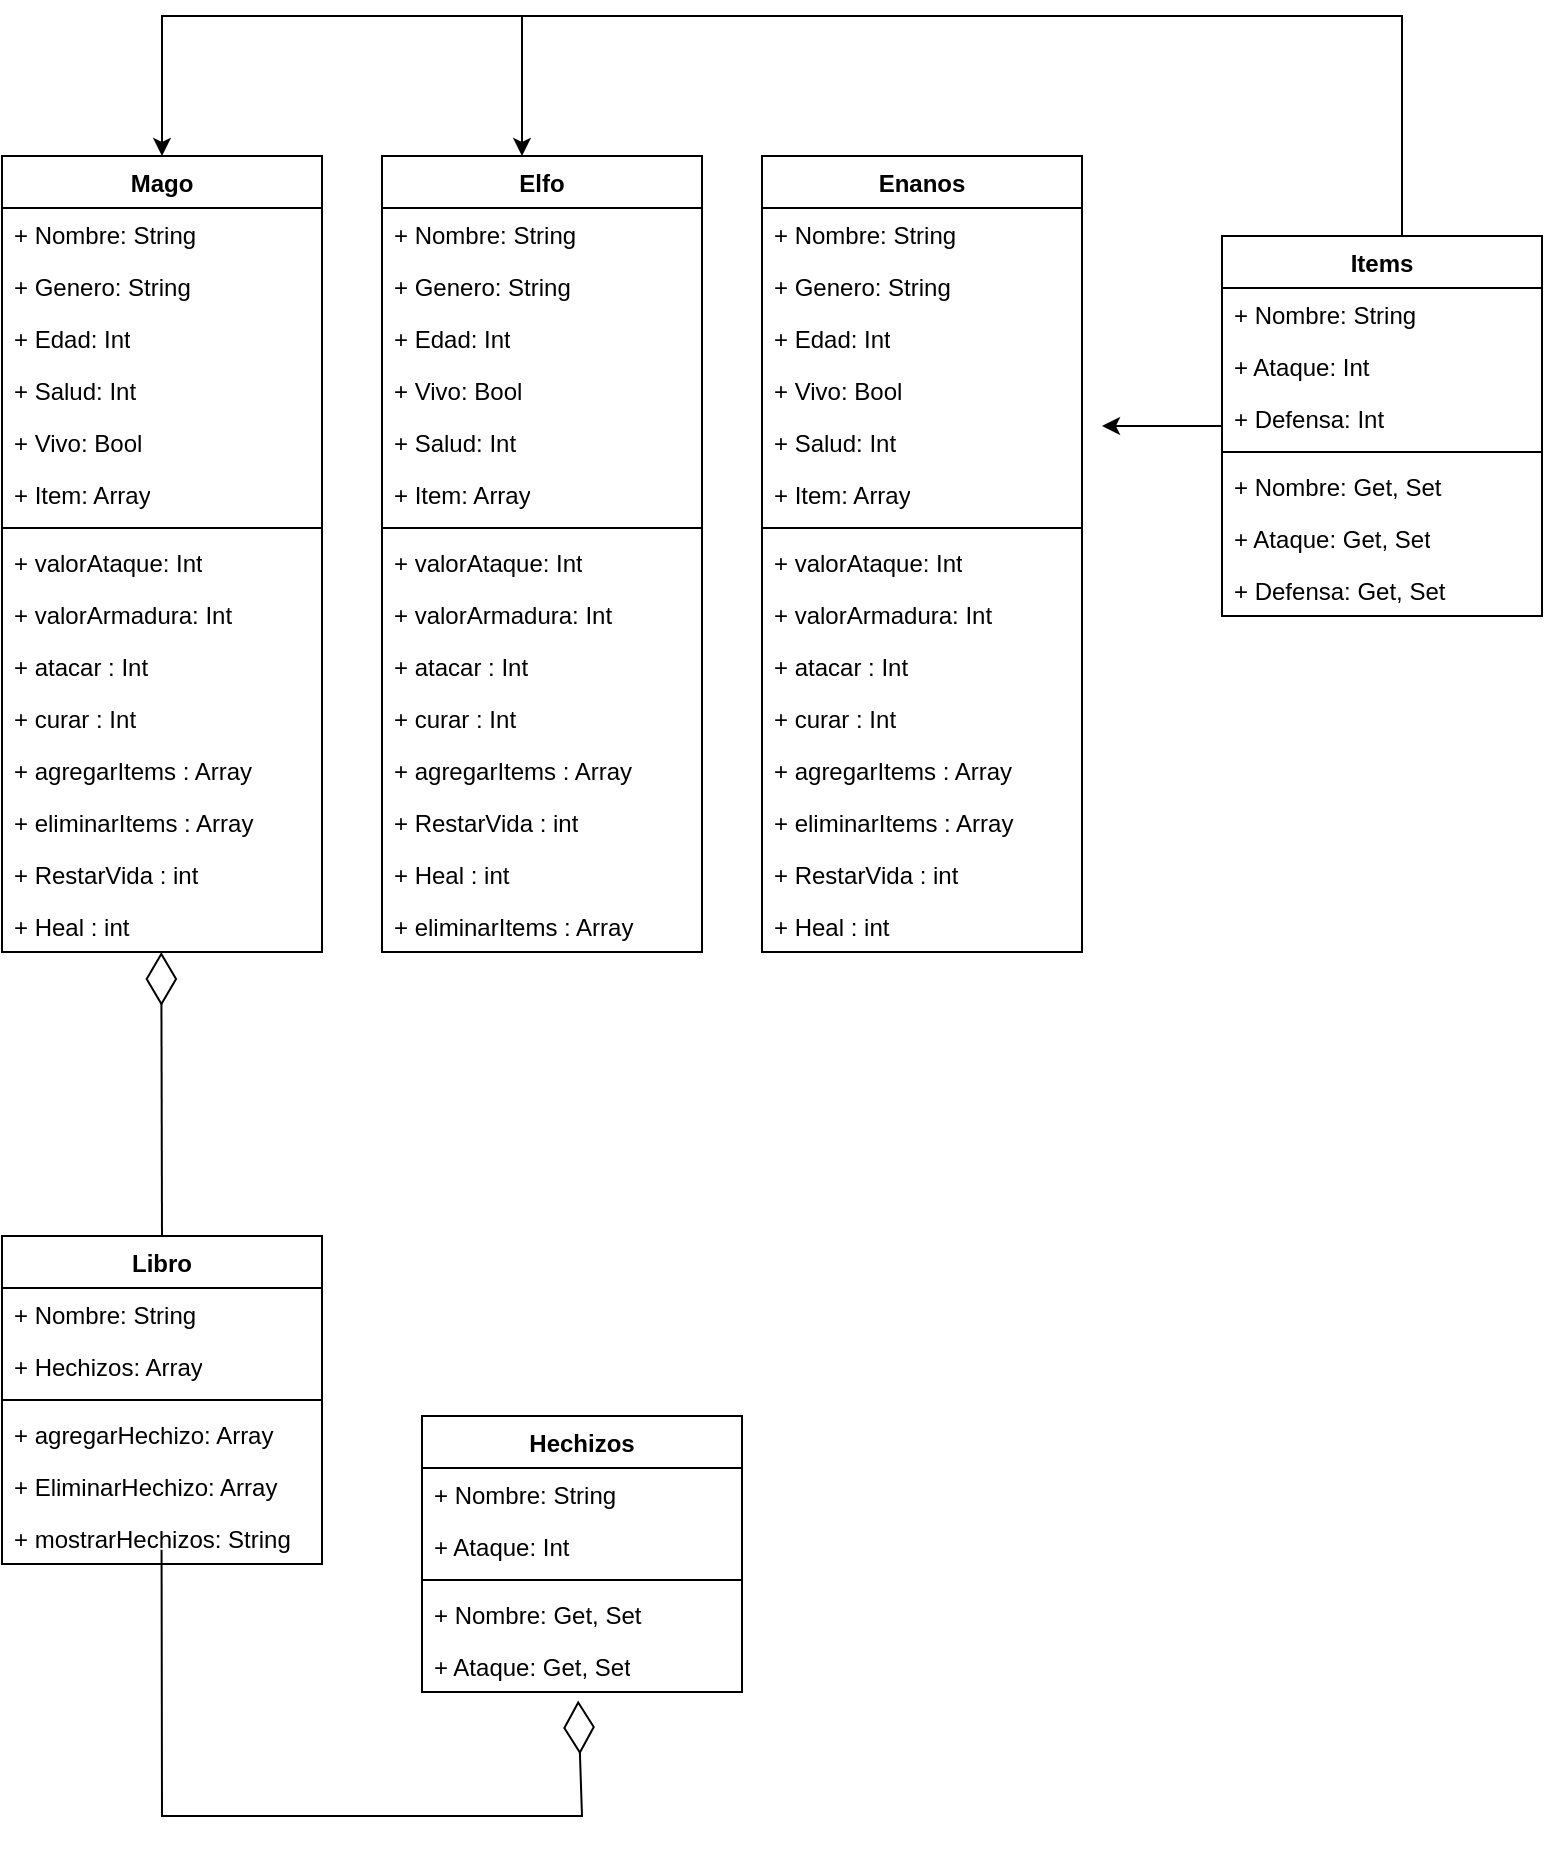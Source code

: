 <mxfile version="24.7.8">
  <diagram name="Página-1" id="0CA3hAxMCq3za5khAhrY">
    <mxGraphModel dx="724" dy="428" grid="1" gridSize="10" guides="1" tooltips="1" connect="1" arrows="1" fold="1" page="1" pageScale="1" pageWidth="827" pageHeight="1169" math="0" shadow="0">
      <root>
        <mxCell id="0" />
        <mxCell id="1" parent="0" />
        <mxCell id="MAFXYjccX8p-bkVWWiqC-1" value="Mago" style="swimlane;fontStyle=1;align=center;verticalAlign=top;childLayout=stackLayout;horizontal=1;startSize=26;horizontalStack=0;resizeParent=1;resizeParentMax=0;resizeLast=0;collapsible=1;marginBottom=0;whiteSpace=wrap;html=1;" parent="1" vertex="1">
          <mxGeometry x="40" y="250" width="160" height="398" as="geometry" />
        </mxCell>
        <mxCell id="MAFXYjccX8p-bkVWWiqC-2" value="+ Nombre: String" style="text;strokeColor=none;fillColor=none;align=left;verticalAlign=top;spacingLeft=4;spacingRight=4;overflow=hidden;rotatable=0;points=[[0,0.5],[1,0.5]];portConstraint=eastwest;whiteSpace=wrap;html=1;" parent="MAFXYjccX8p-bkVWWiqC-1" vertex="1">
          <mxGeometry y="26" width="160" height="26" as="geometry" />
        </mxCell>
        <mxCell id="MAFXYjccX8p-bkVWWiqC-5" value="+ Genero: String" style="text;strokeColor=none;fillColor=none;align=left;verticalAlign=top;spacingLeft=4;spacingRight=4;overflow=hidden;rotatable=0;points=[[0,0.5],[1,0.5]];portConstraint=eastwest;whiteSpace=wrap;html=1;" parent="MAFXYjccX8p-bkVWWiqC-1" vertex="1">
          <mxGeometry y="52" width="160" height="26" as="geometry" />
        </mxCell>
        <mxCell id="MAFXYjccX8p-bkVWWiqC-6" value="+ Edad: Int" style="text;strokeColor=none;fillColor=none;align=left;verticalAlign=top;spacingLeft=4;spacingRight=4;overflow=hidden;rotatable=0;points=[[0,0.5],[1,0.5]];portConstraint=eastwest;whiteSpace=wrap;html=1;" parent="MAFXYjccX8p-bkVWWiqC-1" vertex="1">
          <mxGeometry y="78" width="160" height="26" as="geometry" />
        </mxCell>
        <mxCell id="MAFXYjccX8p-bkVWWiqC-7" value="+ Salud: Int" style="text;strokeColor=none;fillColor=none;align=left;verticalAlign=top;spacingLeft=4;spacingRight=4;overflow=hidden;rotatable=0;points=[[0,0.5],[1,0.5]];portConstraint=eastwest;whiteSpace=wrap;html=1;" parent="MAFXYjccX8p-bkVWWiqC-1" vertex="1">
          <mxGeometry y="104" width="160" height="26" as="geometry" />
        </mxCell>
        <mxCell id="oSrTfix0zcJ84h4oc8Rf-2" value="+ Vivo: Bool" style="text;strokeColor=none;fillColor=none;align=left;verticalAlign=top;spacingLeft=4;spacingRight=4;overflow=hidden;rotatable=0;points=[[0,0.5],[1,0.5]];portConstraint=eastwest;whiteSpace=wrap;html=1;" vertex="1" parent="MAFXYjccX8p-bkVWWiqC-1">
          <mxGeometry y="130" width="160" height="26" as="geometry" />
        </mxCell>
        <mxCell id="MAFXYjccX8p-bkVWWiqC-35" value="+ Item: Array" style="text;strokeColor=none;fillColor=none;align=left;verticalAlign=top;spacingLeft=4;spacingRight=4;overflow=hidden;rotatable=0;points=[[0,0.5],[1,0.5]];portConstraint=eastwest;whiteSpace=wrap;html=1;" parent="MAFXYjccX8p-bkVWWiqC-1" vertex="1">
          <mxGeometry y="156" width="160" height="26" as="geometry" />
        </mxCell>
        <mxCell id="MAFXYjccX8p-bkVWWiqC-3" value="" style="line;strokeWidth=1;fillColor=none;align=left;verticalAlign=middle;spacingTop=-1;spacingLeft=3;spacingRight=3;rotatable=0;labelPosition=right;points=[];portConstraint=eastwest;strokeColor=inherit;" parent="MAFXYjccX8p-bkVWWiqC-1" vertex="1">
          <mxGeometry y="182" width="160" height="8" as="geometry" />
        </mxCell>
        <mxCell id="MAFXYjccX8p-bkVWWiqC-4" value="+ valorAtaque: Int" style="text;strokeColor=none;fillColor=none;align=left;verticalAlign=top;spacingLeft=4;spacingRight=4;overflow=hidden;rotatable=0;points=[[0,0.5],[1,0.5]];portConstraint=eastwest;whiteSpace=wrap;html=1;" parent="MAFXYjccX8p-bkVWWiqC-1" vertex="1">
          <mxGeometry y="190" width="160" height="26" as="geometry" />
        </mxCell>
        <mxCell id="MAFXYjccX8p-bkVWWiqC-33" value="+ valorArmadura: Int" style="text;strokeColor=none;fillColor=none;align=left;verticalAlign=top;spacingLeft=4;spacingRight=4;overflow=hidden;rotatable=0;points=[[0,0.5],[1,0.5]];portConstraint=eastwest;whiteSpace=wrap;html=1;" parent="MAFXYjccX8p-bkVWWiqC-1" vertex="1">
          <mxGeometry y="216" width="160" height="26" as="geometry" />
        </mxCell>
        <mxCell id="MAFXYjccX8p-bkVWWiqC-34" value="+ atacar : Int" style="text;strokeColor=none;fillColor=none;align=left;verticalAlign=top;spacingLeft=4;spacingRight=4;overflow=hidden;rotatable=0;points=[[0,0.5],[1,0.5]];portConstraint=eastwest;whiteSpace=wrap;html=1;" parent="MAFXYjccX8p-bkVWWiqC-1" vertex="1">
          <mxGeometry y="242" width="160" height="26" as="geometry" />
        </mxCell>
        <mxCell id="MAFXYjccX8p-bkVWWiqC-36" value="+ curar : Int" style="text;strokeColor=none;fillColor=none;align=left;verticalAlign=top;spacingLeft=4;spacingRight=4;overflow=hidden;rotatable=0;points=[[0,0.5],[1,0.5]];portConstraint=eastwest;whiteSpace=wrap;html=1;" parent="MAFXYjccX8p-bkVWWiqC-1" vertex="1">
          <mxGeometry y="268" width="160" height="26" as="geometry" />
        </mxCell>
        <mxCell id="MAFXYjccX8p-bkVWWiqC-38" value="+ agregarItems : Array" style="text;strokeColor=none;fillColor=none;align=left;verticalAlign=top;spacingLeft=4;spacingRight=4;overflow=hidden;rotatable=0;points=[[0,0.5],[1,0.5]];portConstraint=eastwest;whiteSpace=wrap;html=1;" parent="MAFXYjccX8p-bkVWWiqC-1" vertex="1">
          <mxGeometry y="294" width="160" height="26" as="geometry" />
        </mxCell>
        <mxCell id="oSrTfix0zcJ84h4oc8Rf-5" value="+ eliminarItems : Array" style="text;strokeColor=none;fillColor=none;align=left;verticalAlign=top;spacingLeft=4;spacingRight=4;overflow=hidden;rotatable=0;points=[[0,0.5],[1,0.5]];portConstraint=eastwest;whiteSpace=wrap;html=1;" vertex="1" parent="MAFXYjccX8p-bkVWWiqC-1">
          <mxGeometry y="320" width="160" height="26" as="geometry" />
        </mxCell>
        <mxCell id="MAFXYjccX8p-bkVWWiqC-39" value="+ RestarVida : int" style="text;strokeColor=none;fillColor=none;align=left;verticalAlign=top;spacingLeft=4;spacingRight=4;overflow=hidden;rotatable=0;points=[[0,0.5],[1,0.5]];portConstraint=eastwest;whiteSpace=wrap;html=1;" parent="MAFXYjccX8p-bkVWWiqC-1" vertex="1">
          <mxGeometry y="346" width="160" height="26" as="geometry" />
        </mxCell>
        <mxCell id="oSrTfix0zcJ84h4oc8Rf-6" value="+ Heal : int" style="text;strokeColor=none;fillColor=none;align=left;verticalAlign=top;spacingLeft=4;spacingRight=4;overflow=hidden;rotatable=0;points=[[0,0.5],[1,0.5]];portConstraint=eastwest;whiteSpace=wrap;html=1;" vertex="1" parent="MAFXYjccX8p-bkVWWiqC-1">
          <mxGeometry y="372" width="160" height="26" as="geometry" />
        </mxCell>
        <mxCell id="4qDm0qYGXs3KTyD7j0tI-27" value="" style="edgeStyle=orthogonalEdgeStyle;rounded=0;orthogonalLoop=1;jettySize=auto;html=1;" parent="1" source="MAFXYjccX8p-bkVWWiqC-40" edge="1">
          <mxGeometry relative="1" as="geometry">
            <mxPoint x="590" y="385" as="targetPoint" />
          </mxGeometry>
        </mxCell>
        <mxCell id="MAFXYjccX8p-bkVWWiqC-40" value="Items" style="swimlane;fontStyle=1;align=center;verticalAlign=top;childLayout=stackLayout;horizontal=1;startSize=26;horizontalStack=0;resizeParent=1;resizeParentMax=0;resizeLast=0;collapsible=1;marginBottom=0;whiteSpace=wrap;html=1;" parent="1" vertex="1">
          <mxGeometry x="650" y="290" width="160" height="190" as="geometry" />
        </mxCell>
        <mxCell id="MAFXYjccX8p-bkVWWiqC-41" value="+ Nombre: String" style="text;strokeColor=none;fillColor=none;align=left;verticalAlign=top;spacingLeft=4;spacingRight=4;overflow=hidden;rotatable=0;points=[[0,0.5],[1,0.5]];portConstraint=eastwest;whiteSpace=wrap;html=1;" parent="MAFXYjccX8p-bkVWWiqC-40" vertex="1">
          <mxGeometry y="26" width="160" height="26" as="geometry" />
        </mxCell>
        <mxCell id="MAFXYjccX8p-bkVWWiqC-42" value="+ Ataque: Int" style="text;strokeColor=none;fillColor=none;align=left;verticalAlign=top;spacingLeft=4;spacingRight=4;overflow=hidden;rotatable=0;points=[[0,0.5],[1,0.5]];portConstraint=eastwest;whiteSpace=wrap;html=1;" parent="MAFXYjccX8p-bkVWWiqC-40" vertex="1">
          <mxGeometry y="52" width="160" height="26" as="geometry" />
        </mxCell>
        <mxCell id="MAFXYjccX8p-bkVWWiqC-45" value="+ Defensa: Int" style="text;strokeColor=none;fillColor=none;align=left;verticalAlign=top;spacingLeft=4;spacingRight=4;overflow=hidden;rotatable=0;points=[[0,0.5],[1,0.5]];portConstraint=eastwest;whiteSpace=wrap;html=1;" parent="MAFXYjccX8p-bkVWWiqC-40" vertex="1">
          <mxGeometry y="78" width="160" height="26" as="geometry" />
        </mxCell>
        <mxCell id="MAFXYjccX8p-bkVWWiqC-43" value="" style="line;strokeWidth=1;fillColor=none;align=left;verticalAlign=middle;spacingTop=-1;spacingLeft=3;spacingRight=3;rotatable=0;labelPosition=right;points=[];portConstraint=eastwest;strokeColor=inherit;" parent="MAFXYjccX8p-bkVWWiqC-40" vertex="1">
          <mxGeometry y="104" width="160" height="8" as="geometry" />
        </mxCell>
        <mxCell id="MAFXYjccX8p-bkVWWiqC-44" value="+ Nombre: Get, Set" style="text;strokeColor=none;fillColor=none;align=left;verticalAlign=top;spacingLeft=4;spacingRight=4;overflow=hidden;rotatable=0;points=[[0,0.5],[1,0.5]];portConstraint=eastwest;whiteSpace=wrap;html=1;" parent="MAFXYjccX8p-bkVWWiqC-40" vertex="1">
          <mxGeometry y="112" width="160" height="26" as="geometry" />
        </mxCell>
        <mxCell id="MAFXYjccX8p-bkVWWiqC-47" value="+ Ataque: Get, Set" style="text;strokeColor=none;fillColor=none;align=left;verticalAlign=top;spacingLeft=4;spacingRight=4;overflow=hidden;rotatable=0;points=[[0,0.5],[1,0.5]];portConstraint=eastwest;whiteSpace=wrap;html=1;" parent="MAFXYjccX8p-bkVWWiqC-40" vertex="1">
          <mxGeometry y="138" width="160" height="26" as="geometry" />
        </mxCell>
        <mxCell id="MAFXYjccX8p-bkVWWiqC-46" value="+ Defensa: Get, Set" style="text;strokeColor=none;fillColor=none;align=left;verticalAlign=top;spacingLeft=4;spacingRight=4;overflow=hidden;rotatable=0;points=[[0,0.5],[1,0.5]];portConstraint=eastwest;whiteSpace=wrap;html=1;" parent="MAFXYjccX8p-bkVWWiqC-40" vertex="1">
          <mxGeometry y="164" width="160" height="26" as="geometry" />
        </mxCell>
        <mxCell id="MAFXYjccX8p-bkVWWiqC-49" value="Libro" style="swimlane;fontStyle=1;align=center;verticalAlign=top;childLayout=stackLayout;horizontal=1;startSize=26;horizontalStack=0;resizeParent=1;resizeParentMax=0;resizeLast=0;collapsible=1;marginBottom=0;whiteSpace=wrap;html=1;" parent="1" vertex="1">
          <mxGeometry x="40" y="790" width="160" height="164" as="geometry" />
        </mxCell>
        <mxCell id="MAFXYjccX8p-bkVWWiqC-50" value="+ Nombre: String" style="text;strokeColor=none;fillColor=none;align=left;verticalAlign=top;spacingLeft=4;spacingRight=4;overflow=hidden;rotatable=0;points=[[0,0.5],[1,0.5]];portConstraint=eastwest;whiteSpace=wrap;html=1;" parent="MAFXYjccX8p-bkVWWiqC-49" vertex="1">
          <mxGeometry y="26" width="160" height="26" as="geometry" />
        </mxCell>
        <mxCell id="MAFXYjccX8p-bkVWWiqC-51" value="+ Hechizos: Array" style="text;strokeColor=none;fillColor=none;align=left;verticalAlign=top;spacingLeft=4;spacingRight=4;overflow=hidden;rotatable=0;points=[[0,0.5],[1,0.5]];portConstraint=eastwest;whiteSpace=wrap;html=1;" parent="MAFXYjccX8p-bkVWWiqC-49" vertex="1">
          <mxGeometry y="52" width="160" height="26" as="geometry" />
        </mxCell>
        <mxCell id="MAFXYjccX8p-bkVWWiqC-53" value="" style="line;strokeWidth=1;fillColor=none;align=left;verticalAlign=middle;spacingTop=-1;spacingLeft=3;spacingRight=3;rotatable=0;labelPosition=right;points=[];portConstraint=eastwest;strokeColor=inherit;" parent="MAFXYjccX8p-bkVWWiqC-49" vertex="1">
          <mxGeometry y="78" width="160" height="8" as="geometry" />
        </mxCell>
        <mxCell id="MAFXYjccX8p-bkVWWiqC-54" value="+ agregarHechizo: Array" style="text;strokeColor=none;fillColor=none;align=left;verticalAlign=top;spacingLeft=4;spacingRight=4;overflow=hidden;rotatable=0;points=[[0,0.5],[1,0.5]];portConstraint=eastwest;whiteSpace=wrap;html=1;" parent="MAFXYjccX8p-bkVWWiqC-49" vertex="1">
          <mxGeometry y="86" width="160" height="26" as="geometry" />
        </mxCell>
        <mxCell id="MAFXYjccX8p-bkVWWiqC-55" value="+ EliminarHechizo: Array" style="text;strokeColor=none;fillColor=none;align=left;verticalAlign=top;spacingLeft=4;spacingRight=4;overflow=hidden;rotatable=0;points=[[0,0.5],[1,0.5]];portConstraint=eastwest;whiteSpace=wrap;html=1;" parent="MAFXYjccX8p-bkVWWiqC-49" vertex="1">
          <mxGeometry y="112" width="160" height="26" as="geometry" />
        </mxCell>
        <mxCell id="MAFXYjccX8p-bkVWWiqC-81" value="" style="endArrow=diamondThin;endFill=0;endSize=24;html=1;rounded=0;entryX=0.488;entryY=1.163;entryDx=0;entryDy=0;entryPerimeter=0;" parent="MAFXYjccX8p-bkVWWiqC-49" target="MAFXYjccX8p-bkVWWiqC-63" edge="1">
          <mxGeometry width="160" relative="1" as="geometry">
            <mxPoint x="79.78" y="156.83" as="sourcePoint" />
            <mxPoint x="300" y="290" as="targetPoint" />
            <Array as="points">
              <mxPoint x="80" y="290" />
              <mxPoint x="290" y="290" />
            </Array>
          </mxGeometry>
        </mxCell>
        <mxCell id="MAFXYjccX8p-bkVWWiqC-56" value="+ mostrarHechizos: String" style="text;strokeColor=none;fillColor=none;align=left;verticalAlign=top;spacingLeft=4;spacingRight=4;overflow=hidden;rotatable=0;points=[[0,0.5],[1,0.5]];portConstraint=eastwest;whiteSpace=wrap;html=1;" parent="MAFXYjccX8p-bkVWWiqC-49" vertex="1">
          <mxGeometry y="138" width="160" height="26" as="geometry" />
        </mxCell>
        <mxCell id="MAFXYjccX8p-bkVWWiqC-57" value="Hechizos" style="swimlane;fontStyle=1;align=center;verticalAlign=top;childLayout=stackLayout;horizontal=1;startSize=26;horizontalStack=0;resizeParent=1;resizeParentMax=0;resizeLast=0;collapsible=1;marginBottom=0;whiteSpace=wrap;html=1;" parent="1" vertex="1">
          <mxGeometry x="250" y="880" width="160" height="138" as="geometry" />
        </mxCell>
        <mxCell id="MAFXYjccX8p-bkVWWiqC-58" value="+ Nombre: String" style="text;strokeColor=none;fillColor=none;align=left;verticalAlign=top;spacingLeft=4;spacingRight=4;overflow=hidden;rotatable=0;points=[[0,0.5],[1,0.5]];portConstraint=eastwest;whiteSpace=wrap;html=1;" parent="MAFXYjccX8p-bkVWWiqC-57" vertex="1">
          <mxGeometry y="26" width="160" height="26" as="geometry" />
        </mxCell>
        <mxCell id="MAFXYjccX8p-bkVWWiqC-59" value="+ Ataque: Int" style="text;strokeColor=none;fillColor=none;align=left;verticalAlign=top;spacingLeft=4;spacingRight=4;overflow=hidden;rotatable=0;points=[[0,0.5],[1,0.5]];portConstraint=eastwest;whiteSpace=wrap;html=1;" parent="MAFXYjccX8p-bkVWWiqC-57" vertex="1">
          <mxGeometry y="52" width="160" height="26" as="geometry" />
        </mxCell>
        <mxCell id="MAFXYjccX8p-bkVWWiqC-61" value="" style="line;strokeWidth=1;fillColor=none;align=left;verticalAlign=middle;spacingTop=-1;spacingLeft=3;spacingRight=3;rotatable=0;labelPosition=right;points=[];portConstraint=eastwest;strokeColor=inherit;" parent="MAFXYjccX8p-bkVWWiqC-57" vertex="1">
          <mxGeometry y="78" width="160" height="8" as="geometry" />
        </mxCell>
        <mxCell id="MAFXYjccX8p-bkVWWiqC-62" value="+ Nombre: Get, Set" style="text;strokeColor=none;fillColor=none;align=left;verticalAlign=top;spacingLeft=4;spacingRight=4;overflow=hidden;rotatable=0;points=[[0,0.5],[1,0.5]];portConstraint=eastwest;whiteSpace=wrap;html=1;" parent="MAFXYjccX8p-bkVWWiqC-57" vertex="1">
          <mxGeometry y="86" width="160" height="26" as="geometry" />
        </mxCell>
        <mxCell id="MAFXYjccX8p-bkVWWiqC-63" value="+ Ataque: Get, Set" style="text;strokeColor=none;fillColor=none;align=left;verticalAlign=top;spacingLeft=4;spacingRight=4;overflow=hidden;rotatable=0;points=[[0,0.5],[1,0.5]];portConstraint=eastwest;whiteSpace=wrap;html=1;" parent="MAFXYjccX8p-bkVWWiqC-57" vertex="1">
          <mxGeometry y="112" width="160" height="26" as="geometry" />
        </mxCell>
        <mxCell id="MAFXYjccX8p-bkVWWiqC-71" value="" style="endArrow=diamondThin;endFill=0;endSize=24;html=1;rounded=0;exitX=0.5;exitY=0;exitDx=0;exitDy=0;" parent="1" edge="1" source="MAFXYjccX8p-bkVWWiqC-49">
          <mxGeometry width="160" relative="1" as="geometry">
            <mxPoint x="119.78" y="772" as="sourcePoint" />
            <mxPoint x="119.653" y="648" as="targetPoint" />
          </mxGeometry>
        </mxCell>
        <mxCell id="4qDm0qYGXs3KTyD7j0tI-1" value="Elfo" style="swimlane;fontStyle=1;align=center;verticalAlign=top;childLayout=stackLayout;horizontal=1;startSize=26;horizontalStack=0;resizeParent=1;resizeParentMax=0;resizeLast=0;collapsible=1;marginBottom=0;whiteSpace=wrap;html=1;" parent="1" vertex="1">
          <mxGeometry x="230" y="250" width="160" height="398" as="geometry" />
        </mxCell>
        <mxCell id="4qDm0qYGXs3KTyD7j0tI-2" value="+ Nombre: String" style="text;strokeColor=none;fillColor=none;align=left;verticalAlign=top;spacingLeft=4;spacingRight=4;overflow=hidden;rotatable=0;points=[[0,0.5],[1,0.5]];portConstraint=eastwest;whiteSpace=wrap;html=1;" parent="4qDm0qYGXs3KTyD7j0tI-1" vertex="1">
          <mxGeometry y="26" width="160" height="26" as="geometry" />
        </mxCell>
        <mxCell id="4qDm0qYGXs3KTyD7j0tI-3" value="+ Genero: String" style="text;strokeColor=none;fillColor=none;align=left;verticalAlign=top;spacingLeft=4;spacingRight=4;overflow=hidden;rotatable=0;points=[[0,0.5],[1,0.5]];portConstraint=eastwest;whiteSpace=wrap;html=1;" parent="4qDm0qYGXs3KTyD7j0tI-1" vertex="1">
          <mxGeometry y="52" width="160" height="26" as="geometry" />
        </mxCell>
        <mxCell id="4qDm0qYGXs3KTyD7j0tI-4" value="+ Edad: Int" style="text;strokeColor=none;fillColor=none;align=left;verticalAlign=top;spacingLeft=4;spacingRight=4;overflow=hidden;rotatable=0;points=[[0,0.5],[1,0.5]];portConstraint=eastwest;whiteSpace=wrap;html=1;" parent="4qDm0qYGXs3KTyD7j0tI-1" vertex="1">
          <mxGeometry y="78" width="160" height="26" as="geometry" />
        </mxCell>
        <mxCell id="oSrTfix0zcJ84h4oc8Rf-3" value="+ Vivo: Bool" style="text;strokeColor=none;fillColor=none;align=left;verticalAlign=top;spacingLeft=4;spacingRight=4;overflow=hidden;rotatable=0;points=[[0,0.5],[1,0.5]];portConstraint=eastwest;whiteSpace=wrap;html=1;" vertex="1" parent="4qDm0qYGXs3KTyD7j0tI-1">
          <mxGeometry y="104" width="160" height="26" as="geometry" />
        </mxCell>
        <mxCell id="4qDm0qYGXs3KTyD7j0tI-5" value="+ Salud: Int" style="text;strokeColor=none;fillColor=none;align=left;verticalAlign=top;spacingLeft=4;spacingRight=4;overflow=hidden;rotatable=0;points=[[0,0.5],[1,0.5]];portConstraint=eastwest;whiteSpace=wrap;html=1;" parent="4qDm0qYGXs3KTyD7j0tI-1" vertex="1">
          <mxGeometry y="130" width="160" height="26" as="geometry" />
        </mxCell>
        <mxCell id="4qDm0qYGXs3KTyD7j0tI-6" value="+ Item: Array" style="text;strokeColor=none;fillColor=none;align=left;verticalAlign=top;spacingLeft=4;spacingRight=4;overflow=hidden;rotatable=0;points=[[0,0.5],[1,0.5]];portConstraint=eastwest;whiteSpace=wrap;html=1;" parent="4qDm0qYGXs3KTyD7j0tI-1" vertex="1">
          <mxGeometry y="156" width="160" height="26" as="geometry" />
        </mxCell>
        <mxCell id="4qDm0qYGXs3KTyD7j0tI-7" value="" style="line;strokeWidth=1;fillColor=none;align=left;verticalAlign=middle;spacingTop=-1;spacingLeft=3;spacingRight=3;rotatable=0;labelPosition=right;points=[];portConstraint=eastwest;strokeColor=inherit;" parent="4qDm0qYGXs3KTyD7j0tI-1" vertex="1">
          <mxGeometry y="182" width="160" height="8" as="geometry" />
        </mxCell>
        <mxCell id="4qDm0qYGXs3KTyD7j0tI-8" value="+ valorAtaque: Int" style="text;strokeColor=none;fillColor=none;align=left;verticalAlign=top;spacingLeft=4;spacingRight=4;overflow=hidden;rotatable=0;points=[[0,0.5],[1,0.5]];portConstraint=eastwest;whiteSpace=wrap;html=1;" parent="4qDm0qYGXs3KTyD7j0tI-1" vertex="1">
          <mxGeometry y="190" width="160" height="26" as="geometry" />
        </mxCell>
        <mxCell id="4qDm0qYGXs3KTyD7j0tI-9" value="+ valorArmadura: Int" style="text;strokeColor=none;fillColor=none;align=left;verticalAlign=top;spacingLeft=4;spacingRight=4;overflow=hidden;rotatable=0;points=[[0,0.5],[1,0.5]];portConstraint=eastwest;whiteSpace=wrap;html=1;" parent="4qDm0qYGXs3KTyD7j0tI-1" vertex="1">
          <mxGeometry y="216" width="160" height="26" as="geometry" />
        </mxCell>
        <mxCell id="4qDm0qYGXs3KTyD7j0tI-10" value="+ atacar : Int" style="text;strokeColor=none;fillColor=none;align=left;verticalAlign=top;spacingLeft=4;spacingRight=4;overflow=hidden;rotatable=0;points=[[0,0.5],[1,0.5]];portConstraint=eastwest;whiteSpace=wrap;html=1;" parent="4qDm0qYGXs3KTyD7j0tI-1" vertex="1">
          <mxGeometry y="242" width="160" height="26" as="geometry" />
        </mxCell>
        <mxCell id="4qDm0qYGXs3KTyD7j0tI-11" value="+ curar : Int" style="text;strokeColor=none;fillColor=none;align=left;verticalAlign=top;spacingLeft=4;spacingRight=4;overflow=hidden;rotatable=0;points=[[0,0.5],[1,0.5]];portConstraint=eastwest;whiteSpace=wrap;html=1;" parent="4qDm0qYGXs3KTyD7j0tI-1" vertex="1">
          <mxGeometry y="268" width="160" height="26" as="geometry" />
        </mxCell>
        <mxCell id="4qDm0qYGXs3KTyD7j0tI-12" value="+ agregarItems : Array" style="text;strokeColor=none;fillColor=none;align=left;verticalAlign=top;spacingLeft=4;spacingRight=4;overflow=hidden;rotatable=0;points=[[0,0.5],[1,0.5]];portConstraint=eastwest;whiteSpace=wrap;html=1;" parent="4qDm0qYGXs3KTyD7j0tI-1" vertex="1">
          <mxGeometry y="294" width="160" height="26" as="geometry" />
        </mxCell>
        <mxCell id="oSrTfix0zcJ84h4oc8Rf-7" value="+ RestarVida : int" style="text;strokeColor=none;fillColor=none;align=left;verticalAlign=top;spacingLeft=4;spacingRight=4;overflow=hidden;rotatable=0;points=[[0,0.5],[1,0.5]];portConstraint=eastwest;whiteSpace=wrap;html=1;" vertex="1" parent="4qDm0qYGXs3KTyD7j0tI-1">
          <mxGeometry y="320" width="160" height="26" as="geometry" />
        </mxCell>
        <mxCell id="oSrTfix0zcJ84h4oc8Rf-8" value="+ Heal : int" style="text;strokeColor=none;fillColor=none;align=left;verticalAlign=top;spacingLeft=4;spacingRight=4;overflow=hidden;rotatable=0;points=[[0,0.5],[1,0.5]];portConstraint=eastwest;whiteSpace=wrap;html=1;" vertex="1" parent="4qDm0qYGXs3KTyD7j0tI-1">
          <mxGeometry y="346" width="160" height="26" as="geometry" />
        </mxCell>
        <mxCell id="4qDm0qYGXs3KTyD7j0tI-13" value="+ eliminarItems : Array" style="text;strokeColor=none;fillColor=none;align=left;verticalAlign=top;spacingLeft=4;spacingRight=4;overflow=hidden;rotatable=0;points=[[0,0.5],[1,0.5]];portConstraint=eastwest;whiteSpace=wrap;html=1;" parent="4qDm0qYGXs3KTyD7j0tI-1" vertex="1">
          <mxGeometry y="372" width="160" height="26" as="geometry" />
        </mxCell>
        <mxCell id="4qDm0qYGXs3KTyD7j0tI-14" value="Enanos" style="swimlane;fontStyle=1;align=center;verticalAlign=top;childLayout=stackLayout;horizontal=1;startSize=26;horizontalStack=0;resizeParent=1;resizeParentMax=0;resizeLast=0;collapsible=1;marginBottom=0;whiteSpace=wrap;html=1;" parent="1" vertex="1">
          <mxGeometry x="420" y="250" width="160" height="398" as="geometry" />
        </mxCell>
        <mxCell id="4qDm0qYGXs3KTyD7j0tI-15" value="+ Nombre: String" style="text;strokeColor=none;fillColor=none;align=left;verticalAlign=top;spacingLeft=4;spacingRight=4;overflow=hidden;rotatable=0;points=[[0,0.5],[1,0.5]];portConstraint=eastwest;whiteSpace=wrap;html=1;" parent="4qDm0qYGXs3KTyD7j0tI-14" vertex="1">
          <mxGeometry y="26" width="160" height="26" as="geometry" />
        </mxCell>
        <mxCell id="4qDm0qYGXs3KTyD7j0tI-16" value="+ Genero: String" style="text;strokeColor=none;fillColor=none;align=left;verticalAlign=top;spacingLeft=4;spacingRight=4;overflow=hidden;rotatable=0;points=[[0,0.5],[1,0.5]];portConstraint=eastwest;whiteSpace=wrap;html=1;" parent="4qDm0qYGXs3KTyD7j0tI-14" vertex="1">
          <mxGeometry y="52" width="160" height="26" as="geometry" />
        </mxCell>
        <mxCell id="4qDm0qYGXs3KTyD7j0tI-17" value="+ Edad: Int" style="text;strokeColor=none;fillColor=none;align=left;verticalAlign=top;spacingLeft=4;spacingRight=4;overflow=hidden;rotatable=0;points=[[0,0.5],[1,0.5]];portConstraint=eastwest;whiteSpace=wrap;html=1;" parent="4qDm0qYGXs3KTyD7j0tI-14" vertex="1">
          <mxGeometry y="78" width="160" height="26" as="geometry" />
        </mxCell>
        <mxCell id="oSrTfix0zcJ84h4oc8Rf-4" value="+ Vivo: Bool" style="text;strokeColor=none;fillColor=none;align=left;verticalAlign=top;spacingLeft=4;spacingRight=4;overflow=hidden;rotatable=0;points=[[0,0.5],[1,0.5]];portConstraint=eastwest;whiteSpace=wrap;html=1;" vertex="1" parent="4qDm0qYGXs3KTyD7j0tI-14">
          <mxGeometry y="104" width="160" height="26" as="geometry" />
        </mxCell>
        <mxCell id="4qDm0qYGXs3KTyD7j0tI-18" value="+ Salud: Int" style="text;strokeColor=none;fillColor=none;align=left;verticalAlign=top;spacingLeft=4;spacingRight=4;overflow=hidden;rotatable=0;points=[[0,0.5],[1,0.5]];portConstraint=eastwest;whiteSpace=wrap;html=1;" parent="4qDm0qYGXs3KTyD7j0tI-14" vertex="1">
          <mxGeometry y="130" width="160" height="26" as="geometry" />
        </mxCell>
        <mxCell id="4qDm0qYGXs3KTyD7j0tI-19" value="+ Item: Array" style="text;strokeColor=none;fillColor=none;align=left;verticalAlign=top;spacingLeft=4;spacingRight=4;overflow=hidden;rotatable=0;points=[[0,0.5],[1,0.5]];portConstraint=eastwest;whiteSpace=wrap;html=1;" parent="4qDm0qYGXs3KTyD7j0tI-14" vertex="1">
          <mxGeometry y="156" width="160" height="26" as="geometry" />
        </mxCell>
        <mxCell id="4qDm0qYGXs3KTyD7j0tI-20" value="" style="line;strokeWidth=1;fillColor=none;align=left;verticalAlign=middle;spacingTop=-1;spacingLeft=3;spacingRight=3;rotatable=0;labelPosition=right;points=[];portConstraint=eastwest;strokeColor=inherit;" parent="4qDm0qYGXs3KTyD7j0tI-14" vertex="1">
          <mxGeometry y="182" width="160" height="8" as="geometry" />
        </mxCell>
        <mxCell id="4qDm0qYGXs3KTyD7j0tI-21" value="+ valorAtaque: Int" style="text;strokeColor=none;fillColor=none;align=left;verticalAlign=top;spacingLeft=4;spacingRight=4;overflow=hidden;rotatable=0;points=[[0,0.5],[1,0.5]];portConstraint=eastwest;whiteSpace=wrap;html=1;" parent="4qDm0qYGXs3KTyD7j0tI-14" vertex="1">
          <mxGeometry y="190" width="160" height="26" as="geometry" />
        </mxCell>
        <mxCell id="4qDm0qYGXs3KTyD7j0tI-22" value="+ valorArmadura: Int" style="text;strokeColor=none;fillColor=none;align=left;verticalAlign=top;spacingLeft=4;spacingRight=4;overflow=hidden;rotatable=0;points=[[0,0.5],[1,0.5]];portConstraint=eastwest;whiteSpace=wrap;html=1;" parent="4qDm0qYGXs3KTyD7j0tI-14" vertex="1">
          <mxGeometry y="216" width="160" height="26" as="geometry" />
        </mxCell>
        <mxCell id="4qDm0qYGXs3KTyD7j0tI-23" value="+ atacar : Int" style="text;strokeColor=none;fillColor=none;align=left;verticalAlign=top;spacingLeft=4;spacingRight=4;overflow=hidden;rotatable=0;points=[[0,0.5],[1,0.5]];portConstraint=eastwest;whiteSpace=wrap;html=1;" parent="4qDm0qYGXs3KTyD7j0tI-14" vertex="1">
          <mxGeometry y="242" width="160" height="26" as="geometry" />
        </mxCell>
        <mxCell id="4qDm0qYGXs3KTyD7j0tI-24" value="+ curar : Int" style="text;strokeColor=none;fillColor=none;align=left;verticalAlign=top;spacingLeft=4;spacingRight=4;overflow=hidden;rotatable=0;points=[[0,0.5],[1,0.5]];portConstraint=eastwest;whiteSpace=wrap;html=1;" parent="4qDm0qYGXs3KTyD7j0tI-14" vertex="1">
          <mxGeometry y="268" width="160" height="26" as="geometry" />
        </mxCell>
        <mxCell id="4qDm0qYGXs3KTyD7j0tI-25" value="+ agregarItems : Array" style="text;strokeColor=none;fillColor=none;align=left;verticalAlign=top;spacingLeft=4;spacingRight=4;overflow=hidden;rotatable=0;points=[[0,0.5],[1,0.5]];portConstraint=eastwest;whiteSpace=wrap;html=1;" parent="4qDm0qYGXs3KTyD7j0tI-14" vertex="1">
          <mxGeometry y="294" width="160" height="26" as="geometry" />
        </mxCell>
        <mxCell id="4qDm0qYGXs3KTyD7j0tI-26" value="+ eliminarItems : Array" style="text;strokeColor=none;fillColor=none;align=left;verticalAlign=top;spacingLeft=4;spacingRight=4;overflow=hidden;rotatable=0;points=[[0,0.5],[1,0.5]];portConstraint=eastwest;whiteSpace=wrap;html=1;" parent="4qDm0qYGXs3KTyD7j0tI-14" vertex="1">
          <mxGeometry y="320" width="160" height="26" as="geometry" />
        </mxCell>
        <mxCell id="oSrTfix0zcJ84h4oc8Rf-9" value="+ RestarVida : int" style="text;strokeColor=none;fillColor=none;align=left;verticalAlign=top;spacingLeft=4;spacingRight=4;overflow=hidden;rotatable=0;points=[[0,0.5],[1,0.5]];portConstraint=eastwest;whiteSpace=wrap;html=1;" vertex="1" parent="4qDm0qYGXs3KTyD7j0tI-14">
          <mxGeometry y="346" width="160" height="26" as="geometry" />
        </mxCell>
        <mxCell id="oSrTfix0zcJ84h4oc8Rf-10" value="+ Heal : int" style="text;strokeColor=none;fillColor=none;align=left;verticalAlign=top;spacingLeft=4;spacingRight=4;overflow=hidden;rotatable=0;points=[[0,0.5],[1,0.5]];portConstraint=eastwest;whiteSpace=wrap;html=1;" vertex="1" parent="4qDm0qYGXs3KTyD7j0tI-14">
          <mxGeometry y="372" width="160" height="26" as="geometry" />
        </mxCell>
        <mxCell id="4qDm0qYGXs3KTyD7j0tI-28" value="" style="edgeStyle=orthogonalEdgeStyle;rounded=0;orthogonalLoop=1;jettySize=auto;html=1;entryX=0.5;entryY=0;entryDx=0;entryDy=0;" parent="1" source="MAFXYjccX8p-bkVWWiqC-40" target="MAFXYjccX8p-bkVWWiqC-1" edge="1">
          <mxGeometry relative="1" as="geometry">
            <mxPoint x="740" y="280" as="sourcePoint" />
            <mxPoint x="670" y="322" as="targetPoint" />
            <Array as="points">
              <mxPoint x="740" y="180" />
              <mxPoint x="120" y="180" />
            </Array>
          </mxGeometry>
        </mxCell>
        <mxCell id="4qDm0qYGXs3KTyD7j0tI-30" value="" style="edgeStyle=orthogonalEdgeStyle;rounded=0;orthogonalLoop=1;jettySize=auto;html=1;entryX=0.5;entryY=0;entryDx=0;entryDy=0;" parent="1" edge="1">
          <mxGeometry relative="1" as="geometry">
            <mxPoint x="740" y="290" as="sourcePoint" />
            <mxPoint x="300" y="250" as="targetPoint" />
            <Array as="points">
              <mxPoint x="740" y="180" />
              <mxPoint x="300" y="180" />
            </Array>
          </mxGeometry>
        </mxCell>
      </root>
    </mxGraphModel>
  </diagram>
</mxfile>
